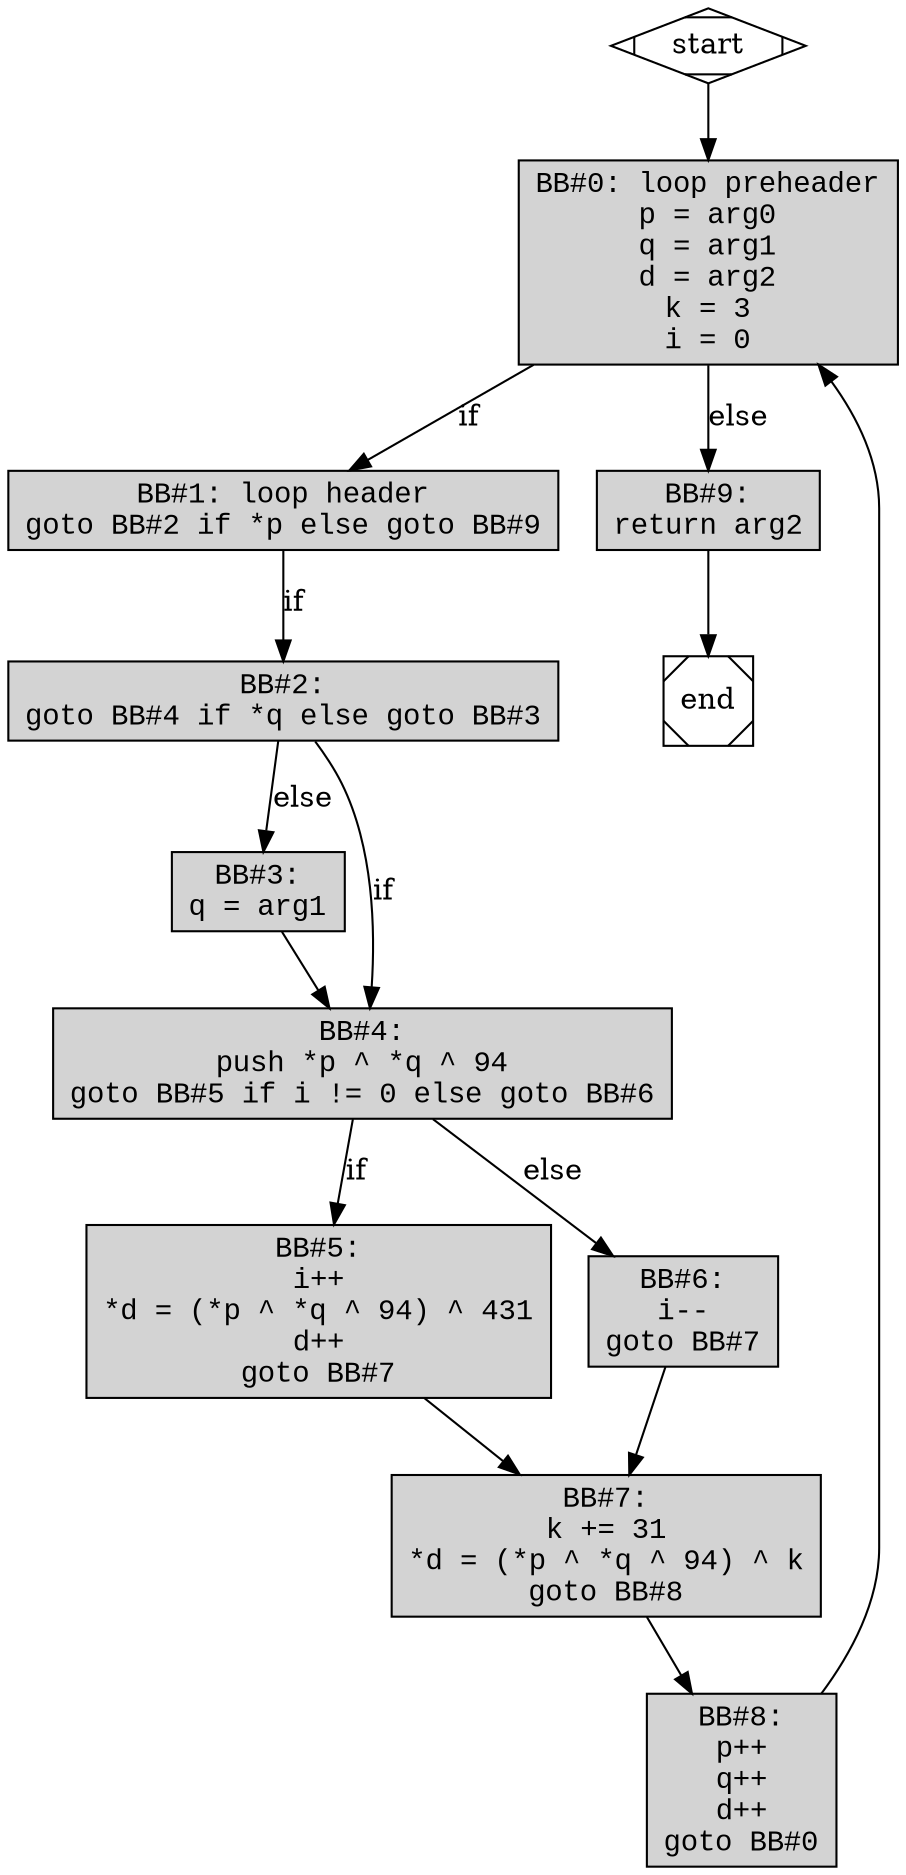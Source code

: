 digraph G {
    subgraph nodes {
        node [style=filled,shape=rect,fontname="Courier New"]
        b0 [label="BB#0: loop preheader\np = arg0\nq = arg1\nd = arg2\nk = 3\ni = 0"]
        b1 [label="BB#1: loop header\ngoto BB#2 if *p else goto BB#9"]
        b2 [label="BB#2:\ngoto BB#4 if *q else goto BB#3"]
        b3 [label="BB#3:\nq = arg1"]
        b4 [label="BB#4:\npush *p ^ *q ^ 94\ngoto BB#5 if i != 0 else goto BB#6"]
        b5 [label="BB#5:\ni++\n*d = (*p ^ *q ^ 94) ^ 431\nd++\ngoto BB#7"]
        b6 [label="BB#6:\ni--\ngoto BB#7"]
        b7 [label="BB#7:\nk += 31\n*d = (*p ^ *q ^ 94) ^ k\ngoto BB#8"]
        b8 [label="BB#8:\np++\nq++\nd++\ngoto BB#0"]
        b9 [label="BB#9:\nreturn arg2"]
    }
  
  start -> b0;
  b0 -> b1 [label=if];
  b1 -> b2 [label=if];
  b2 -> b3 [label=else];
  b2 -> b4 [label=if];
  b3 -> b4;
  b4 -> b5 [label=if];
  b4 -> b6 [label=else];
  b5 -> b7;
  b6 -> b7;
  b7 -> b8;
  b8 -> b0;
  b0 -> b9 [label=else];
  b9 -> end;

  start [shape=Mdiamond];
  end [shape=Msquare];
}